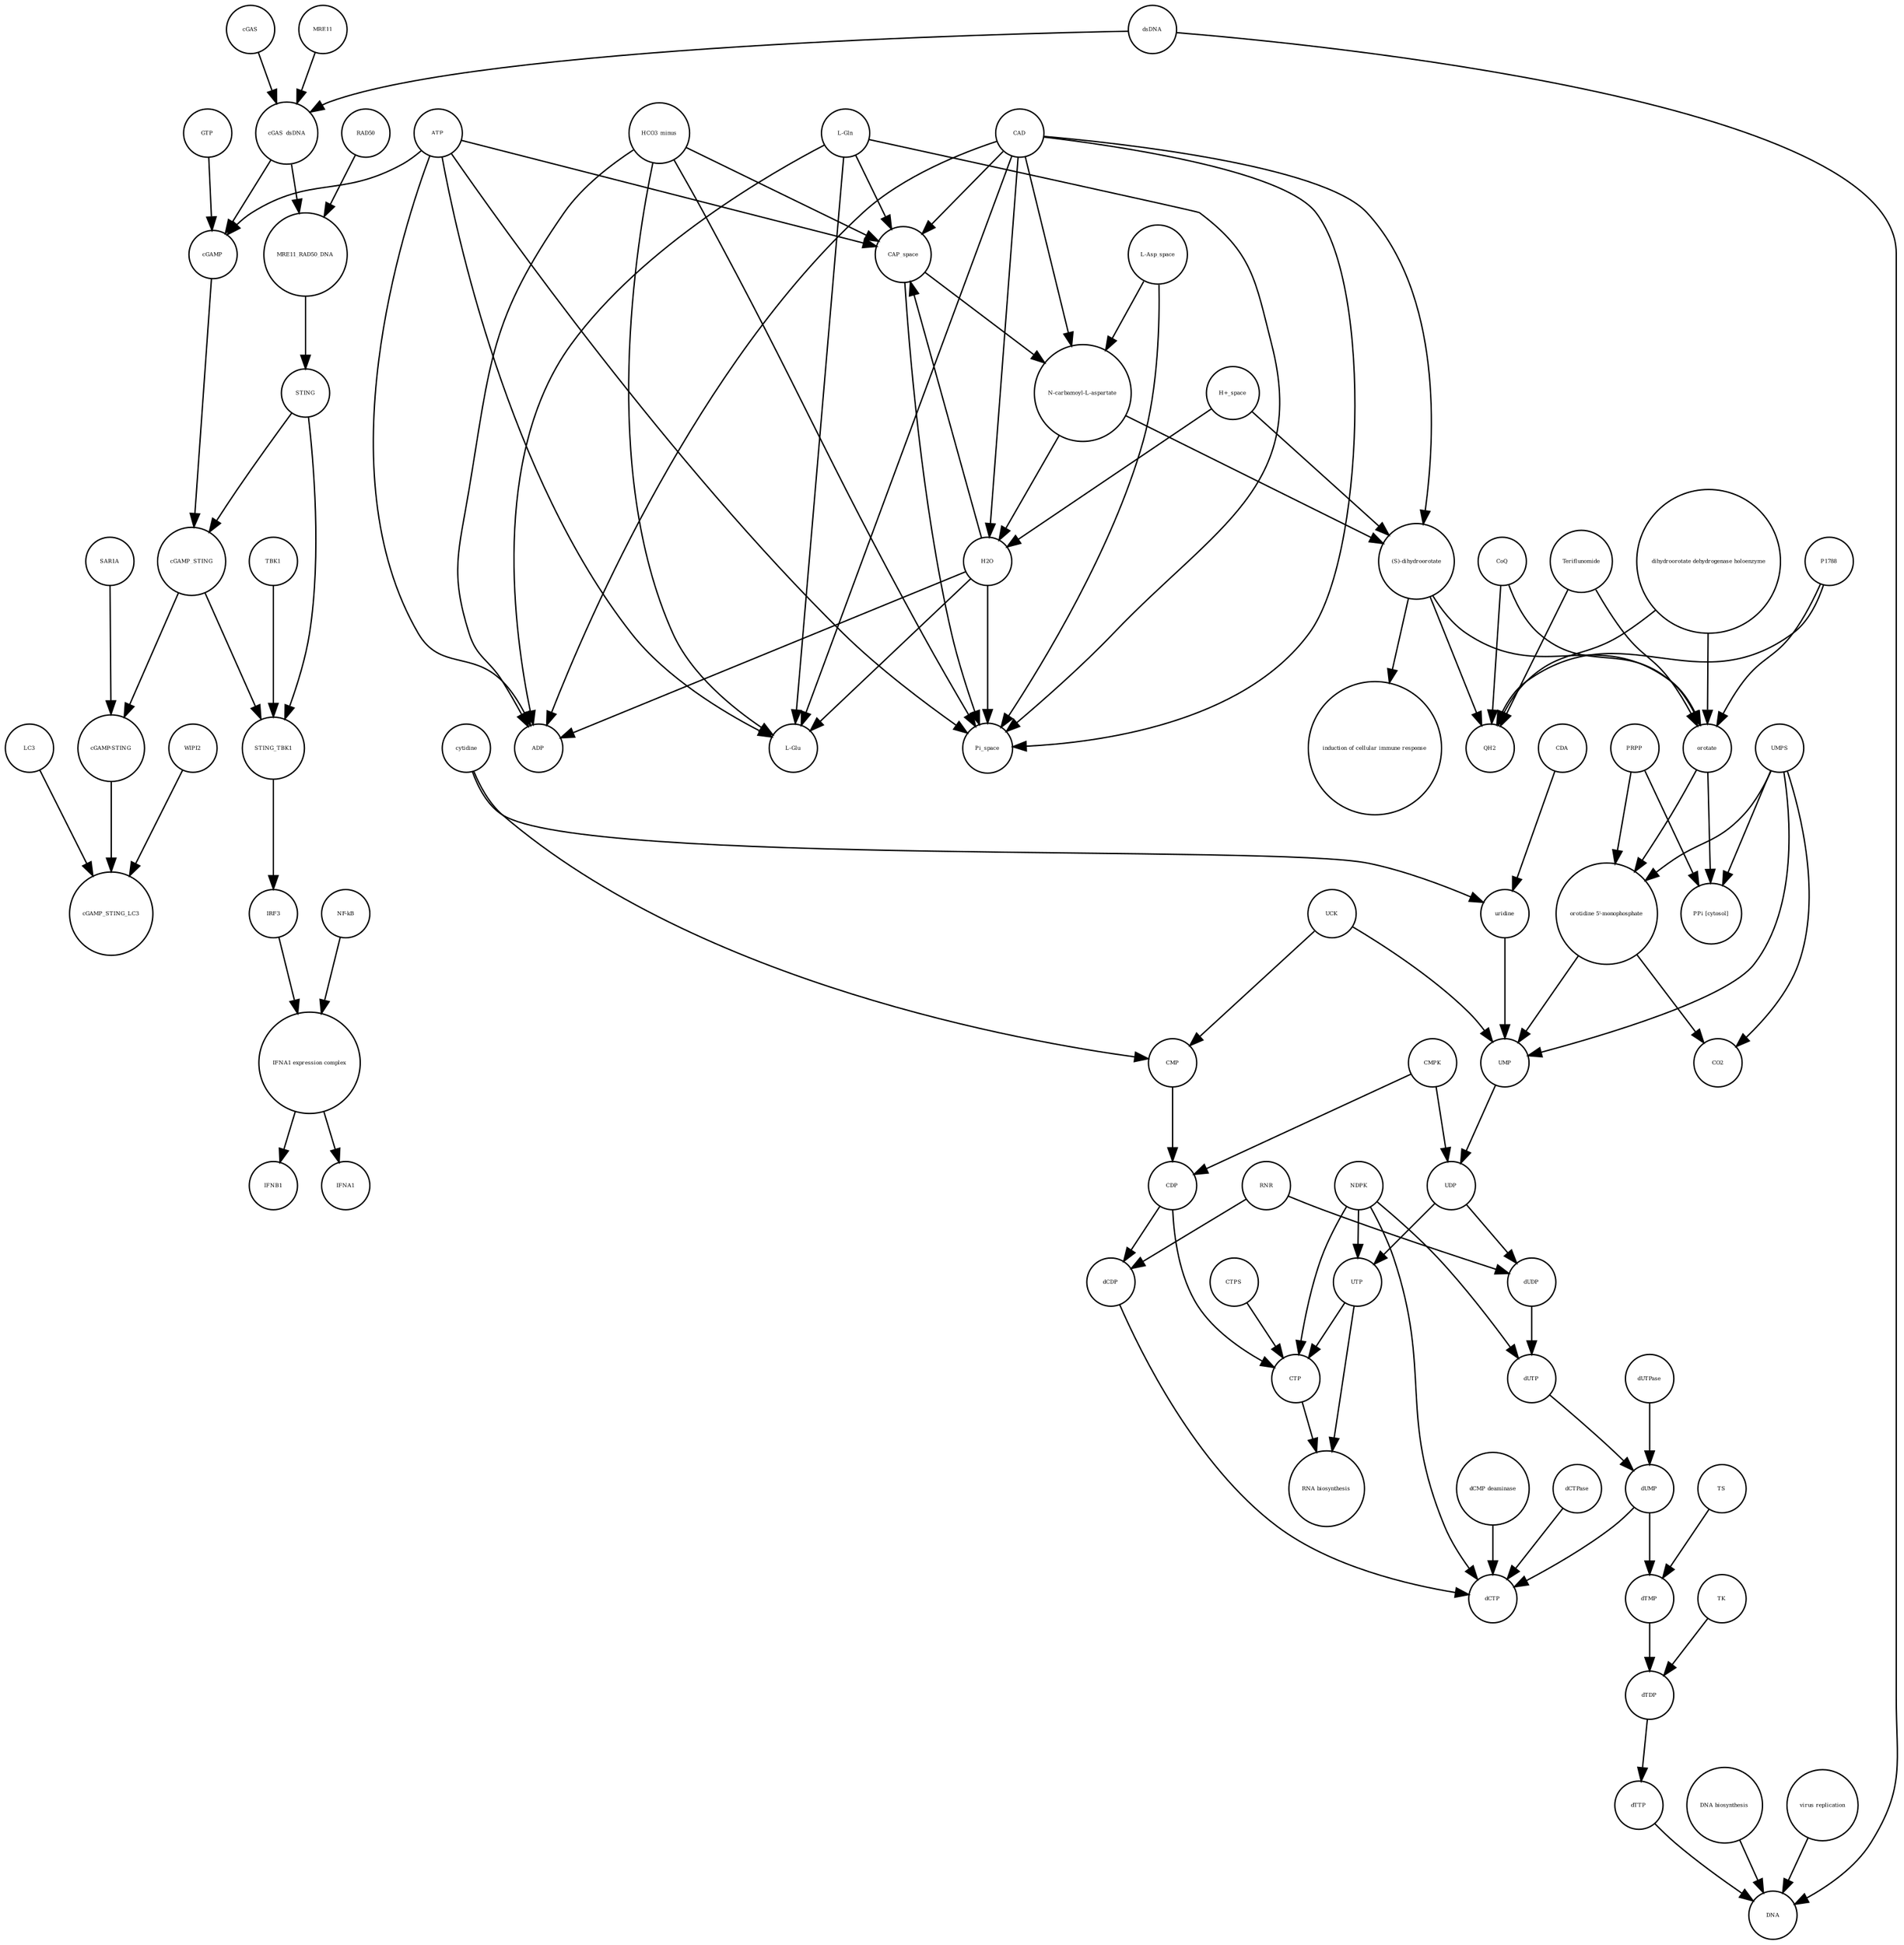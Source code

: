 strict digraph  {
UTP [annotation="", bipartite=0, cls="simple chemical", fontsize=4, label=UTP, shape=circle];
"RNA biosynthesis" [annotation="urn_miriam_obo.go_GO%3A0032774", bipartite=0, cls=phenotype, fontsize=4, label="RNA biosynthesis", shape=circle];
CTP [annotation="", bipartite=0, cls="simple chemical", fontsize=4, label=CTP, shape=circle];
"(S)-dihydroorotate" [annotation="", bipartite=0, cls="simple chemical", fontsize=4, label="(S)-dihydroorotate", shape=circle];
"induction of cellular immune response" [annotation="", bipartite=0, cls=phenotype, fontsize=4, label="induction of cellular immune response", shape=circle];
RNR [annotation="", bipartite=0, cls=macromolecule, fontsize=4, label=RNR, shape=circle];
"DNA biosynthesis" [annotation="urn_miriam_obo.go_GO%3A0071897", bipartite=0, cls=phenotype, fontsize=4, label="DNA biosynthesis", shape=circle];
cGAMP [annotation="", bipartite=0, cls="simple chemical", fontsize=4, label=cGAMP, shape=circle];
CoQ [annotation="", bipartite=0, cls="simple chemical", fontsize=4, label=CoQ, shape=circle];
dTTP [annotation="", bipartite=0, cls="simple chemical", fontsize=4, label=dTTP, shape=circle];
"PPi [cytosol]" [annotation="", bipartite=0, cls="simple chemical", fontsize=4, label="PPi [cytosol]", shape=circle];
uridine [annotation="", bipartite=0, cls="simple chemical", fontsize=4, label=uridine, shape=circle];
dCDP [annotation="", bipartite=0, cls="simple chemical", fontsize=4, label=dCDP, shape=circle];
orotate [annotation="", bipartite=0, cls="simple chemical", fontsize=4, label=orotate, shape=circle];
HCO3_minus [annotation="", bipartite=0, cls="simple chemical", fontsize=4, label=HCO3_minus, shape=circle];
UMP [annotation="", bipartite=0, cls="simple chemical", fontsize=4, label=UMP, shape=circle];
WIPI2 [annotation="", bipartite=0, cls=macromolecule, fontsize=4, label=WIPI2, shape=circle];
"virus replication" [annotation="", bipartite=0, cls=phenotype, fontsize=4, label="virus replication", shape=circle];
IRF3 [annotation="", bipartite=0, cls="macromolecule multimer", fontsize=4, label=IRF3, shape=circle];
cGAS_dsDNA [annotation="", bipartite=0, cls=complex, fontsize=4, label=cGAS_dsDNA, shape=circle];
"NF-kB" [annotation="", bipartite=0, cls=complex, fontsize=4, label="NF-kB", shape=circle];
STING_TBK1 [annotation="", bipartite=0, cls=complex, fontsize=4, label=STING_TBK1, shape=circle];
"orotidine 5'-monophosphate" [annotation="", bipartite=0, cls="simple chemical", fontsize=4, label="orotidine 5'-monophosphate", shape=circle];
CO2 [annotation="", bipartite=0, cls="simple chemical", fontsize=4, label=CO2, shape=circle];
STING [annotation="", bipartite=0, cls="macromolecule multimer", fontsize=4, label=STING, shape=circle];
MRE11_RAD50_DNA [annotation="", bipartite=0, cls=complex, fontsize=4, label=MRE11_RAD50_DNA, shape=circle];
dCTP [annotation="", bipartite=0, cls="simple chemical", fontsize=4, label=dCTP, shape=circle];
IFNA1 [annotation="", bipartite=0, cls="nucleic acid feature", fontsize=4, label=IFNA1, shape=circle];
UCK [annotation="", bipartite=0, cls=macromolecule, fontsize=4, label=UCK, shape=circle];
CMP [annotation="", bipartite=0, cls="simple chemical", fontsize=4, label=CMP, shape=circle];
"L-Glu" [annotation="", bipartite=0, cls="simple chemical", fontsize=4, label="L-Glu", shape=circle];
dUTP [annotation="", bipartite=0, cls="simple chemical", fontsize=4, label=dUTP, shape=circle];
Pi_space [annotation="", bipartite=0, cls="simple chemical", fontsize=4, label=Pi_space, shape=circle];
"dCMP deaminase" [annotation="", bipartite=0, cls=macromolecule, fontsize=4, label="dCMP deaminase", shape=circle];
TS [annotation="", bipartite=0, cls=macromolecule, fontsize=4, label=TS, shape=circle];
GTP [annotation="", bipartite=0, cls="simple chemical", fontsize=4, label=GTP, shape=circle];
TK [annotation="", bipartite=0, cls=macromolecule, fontsize=4, label=TK, shape=circle];
"IFNA1 expression complex" [annotation="", bipartite=0, cls=complex, fontsize=4, label="IFNA1 expression complex", shape=circle];
"N-carbamoyl-L-aspartate" [annotation="", bipartite=0, cls="simple chemical", fontsize=4, label="N-carbamoyl-L-aspartate", shape=circle];
Teriflunomide [annotation="", bipartite=0, cls="simple chemical", fontsize=4, label=Teriflunomide, shape=circle];
CDA [annotation="", bipartite=0, cls=macromolecule, fontsize=4, label=CDA, shape=circle];
"dihydroorotate dehydrogenase holoenzyme" [annotation="", bipartite=0, cls="simple chemical", fontsize=4, label="dihydroorotate dehydrogenase holoenzyme", shape=circle];
dUMP [annotation="", bipartite=0, cls="simple chemical", fontsize=4, label=dUMP, shape=circle];
dTDP [annotation="", bipartite=0, cls="simple chemical", fontsize=4, label=dTDP, shape=circle];
cGAMP_STING [annotation="", bipartite=0, cls=complex, fontsize=4, label=cGAMP_STING, shape=circle];
cytidine [annotation="", bipartite=0, cls="simple chemical", fontsize=4, label=cytidine, shape=circle];
MRE11 [annotation="", bipartite=0, cls="macromolecule multimer", fontsize=4, label=MRE11, shape=circle];
cGAMP_STING_LC3 [annotation="", bipartite=0, cls=complex, fontsize=4, label=cGAMP_STING_LC3, shape=circle];
DNA [annotation="", bipartite=0, cls="nucleic acid feature", fontsize=4, label=DNA, shape=circle];
dCTPase [annotation="", bipartite=0, cls=macromolecule, fontsize=4, label=dCTPase, shape=circle];
dTMP [annotation="", bipartite=0, cls="simple chemical", fontsize=4, label=dTMP, shape=circle];
"L-Gln" [annotation="", bipartite=0, cls="simple chemical", fontsize=4, label="L-Gln", shape=circle];
ATP [annotation="", bipartite=0, cls="simple chemical", fontsize=4, label=ATP, shape=circle];
RAD50 [annotation="", bipartite=0, cls="macromolecule multimer", fontsize=4, label=RAD50, shape=circle];
P1788 [annotation="", bipartite=0, cls="simple chemical", fontsize=4, label=P1788, shape=circle];
PRPP [annotation="", bipartite=0, cls="simple chemical", fontsize=4, label=PRPP, shape=circle];
CAD [annotation="", bipartite=0, cls=macromolecule, fontsize=4, label=CAD, shape=circle];
"L-Asp_space" [annotation="", bipartite=0, cls="simple chemical", fontsize=4, label="L-Asp_space", shape=circle];
"cGAMP-STING" [annotation="", bipartite=0, cls=complex, fontsize=4, label="cGAMP-STING", shape=circle];
NDPK [annotation="", bipartite=0, cls=macromolecule, fontsize=4, label=NDPK, shape=circle];
UDP [annotation="", bipartite=0, cls="simple chemical", fontsize=4, label=UDP, shape=circle];
dsDNA [annotation="", bipartite=0, cls="simple chemical", fontsize=4, label=dsDNA, shape=circle];
ADP [annotation="", bipartite=0, cls="simple chemical", fontsize=4, label=ADP, shape=circle];
"H+_space" [annotation="", bipartite=0, cls="simple chemical", fontsize=4, label="H+_space", shape=circle];
TBK1 [annotation="", bipartite=0, cls=macromolecule, fontsize=4, label=TBK1, shape=circle];
LC3 [annotation="", bipartite=0, cls=macromolecule, fontsize=4, label=LC3, shape=circle];
QH2 [annotation="", bipartite=0, cls="simple chemical", fontsize=4, label=QH2, shape=circle];
H2O [annotation="", bipartite=0, cls="simple chemical", fontsize=4, label=H2O, shape=circle];
CDP [annotation="", bipartite=0, cls="simple chemical", fontsize=4, label=CDP, shape=circle];
CTPS [annotation="", bipartite=0, cls=macromolecule, fontsize=4, label=CTPS, shape=circle];
dUDP [annotation="", bipartite=0, cls="simple chemical", fontsize=4, label=dUDP, shape=circle];
SAR1A [annotation="", bipartite=0, cls=macromolecule, fontsize=4, label=SAR1A, shape=circle];
dUTPase [annotation="", bipartite=0, cls=macromolecule, fontsize=4, label=dUTPase, shape=circle];
cGAS [annotation="", bipartite=0, cls=macromolecule, fontsize=4, label=cGAS, shape=circle];
CMPK [annotation="", bipartite=0, cls=macromolecule, fontsize=4, label=CMPK, shape=circle];
UMPS [annotation="", bipartite=0, cls="macromolecule multimer", fontsize=4, label=UMPS, shape=circle];
IFNB1 [annotation="", bipartite=0, cls="nucleic acid feature", fontsize=4, label=IFNB1, shape=circle];
CAP_space [annotation="", bipartite=0, cls="simple chemical", fontsize=4, label=CAP_space, shape=circle];
UTP -> "RNA biosynthesis"  [annotation="", interaction_type="necessary stimulation"];
UTP -> CTP  [annotation="", interaction_type=production];
CTP -> "RNA biosynthesis"  [annotation="", interaction_type="necessary stimulation"];
"(S)-dihydroorotate" -> "induction of cellular immune response"  [annotation="", interaction_type="necessary stimulation"];
"(S)-dihydroorotate" -> QH2  [annotation="", interaction_type=production];
"(S)-dihydroorotate" -> orotate  [annotation="", interaction_type=production];
RNR -> dUDP  [annotation="", interaction_type=catalysis];
RNR -> dCDP  [annotation="", interaction_type=catalysis];
"DNA biosynthesis" -> DNA  [annotation="", interaction_type=catalysis];
cGAMP -> cGAMP_STING  [annotation="", interaction_type=production];
CoQ -> QH2  [annotation="", interaction_type=production];
CoQ -> orotate  [annotation="", interaction_type=production];
dTTP -> DNA  [annotation="", interaction_type=production];
uridine -> UMP  [annotation="", interaction_type=production];
dCDP -> dCTP  [annotation="", interaction_type=production];
orotate -> "orotidine 5'-monophosphate"  [annotation="", interaction_type=production];
orotate -> "PPi [cytosol]"  [annotation="", interaction_type=production];
HCO3_minus -> ADP  [annotation="", interaction_type=production];
HCO3_minus -> "L-Glu"  [annotation="", interaction_type=production];
HCO3_minus -> Pi_space  [annotation="", interaction_type=production];
HCO3_minus -> CAP_space  [annotation="", interaction_type=production];
UMP -> UDP  [annotation="", interaction_type=production];
WIPI2 -> cGAMP_STING_LC3  [annotation="", interaction_type=catalysis];
"virus replication" -> DNA  [annotation="", interaction_type=inhibition];
IRF3 -> "IFNA1 expression complex"  [annotation="", interaction_type=production];
cGAS_dsDNA -> cGAMP  [annotation="", interaction_type=catalysis];
cGAS_dsDNA -> MRE11_RAD50_DNA  [annotation="", interaction_type=production];
"NF-kB" -> "IFNA1 expression complex"  [annotation="", interaction_type=production];
STING_TBK1 -> IRF3  [annotation="", interaction_type=catalysis];
"orotidine 5'-monophosphate" -> CO2  [annotation="", interaction_type=production];
"orotidine 5'-monophosphate" -> UMP  [annotation="", interaction_type=production];
STING -> cGAMP_STING  [annotation="", interaction_type=production];
STING -> STING_TBK1  [annotation="", interaction_type=production];
MRE11_RAD50_DNA -> STING  [annotation="", interaction_type=catalysis];
UCK -> UMP  [annotation="", interaction_type=catalysis];
UCK -> CMP  [annotation="", interaction_type=catalysis];
CMP -> CDP  [annotation="", interaction_type=production];
dUTP -> dUMP  [annotation="", interaction_type=production];
"dCMP deaminase" -> dCTP  [annotation="", interaction_type=catalysis];
TS -> dTMP  [annotation="", interaction_type=catalysis];
GTP -> cGAMP  [annotation="", interaction_type=production];
TK -> dTDP  [annotation="", interaction_type=catalysis];
"IFNA1 expression complex" -> IFNB1  [annotation="", interaction_type=stimulation];
"IFNA1 expression complex" -> IFNA1  [annotation="", interaction_type=stimulation];
"N-carbamoyl-L-aspartate" -> "(S)-dihydroorotate"  [annotation="", interaction_type=production];
"N-carbamoyl-L-aspartate" -> H2O  [annotation="", interaction_type=production];
Teriflunomide -> QH2  [annotation=urn_miriam_reactome_REACT_1698, interaction_type=inhibition];
Teriflunomide -> orotate  [annotation=urn_miriam_reactome_REACT_1698, interaction_type=inhibition];
CDA -> uridine  [annotation="", interaction_type=catalysis];
"dihydroorotate dehydrogenase holoenzyme" -> QH2  [annotation=urn_miriam_reactome_REACT_1698, interaction_type=catalysis];
"dihydroorotate dehydrogenase holoenzyme" -> orotate  [annotation=urn_miriam_reactome_REACT_1698, interaction_type=catalysis];
dUMP -> dCTP  [annotation="", interaction_type=production];
dUMP -> dTMP  [annotation="", interaction_type=production];
dTDP -> dTTP  [annotation="", interaction_type=production];
cGAMP_STING -> STING_TBK1  [annotation="", interaction_type=production];
cGAMP_STING -> "cGAMP-STING"  [annotation="", interaction_type=production];
cytidine -> uridine  [annotation="", interaction_type=production];
cytidine -> CMP  [annotation="", interaction_type=production];
MRE11 -> cGAS_dsDNA  [annotation="", interaction_type=production];
dCTPase -> dCTP  [annotation="", interaction_type=catalysis];
dTMP -> dTDP  [annotation="", interaction_type=production];
"L-Gln" -> ADP  [annotation="", interaction_type=production];
"L-Gln" -> "L-Glu"  [annotation="", interaction_type=production];
"L-Gln" -> Pi_space  [annotation="", interaction_type=production];
"L-Gln" -> CAP_space  [annotation="", interaction_type=production];
ATP -> ADP  [annotation="", interaction_type=production];
ATP -> "L-Glu"  [annotation="", interaction_type=production];
ATP -> Pi_space  [annotation="", interaction_type=production];
ATP -> CAP_space  [annotation="", interaction_type=production];
ATP -> cGAMP  [annotation="", interaction_type=production];
RAD50 -> MRE11_RAD50_DNA  [annotation="", interaction_type=production];
P1788 -> QH2  [annotation=urn_miriam_reactome_REACT_1698, interaction_type=inhibition];
P1788 -> orotate  [annotation=urn_miriam_reactome_REACT_1698, interaction_type=inhibition];
PRPP -> "orotidine 5'-monophosphate"  [annotation="", interaction_type=production];
PRPP -> "PPi [cytosol]"  [annotation="", interaction_type=production];
CAD -> ADP  [annotation=urn_miriam_reactome_REACT_1698, interaction_type=catalysis];
CAD -> "L-Glu"  [annotation=urn_miriam_reactome_REACT_1698, interaction_type=catalysis];
CAD -> Pi_space  [annotation=urn_miriam_reactome_REACT_1698, interaction_type=catalysis];
CAD -> CAP_space  [annotation=urn_miriam_reactome_REACT_1698, interaction_type=catalysis];
CAD -> "N-carbamoyl-L-aspartate"  [annotation=urn_miriam_reactome_REACT_1698, interaction_type=catalysis];
CAD -> H2O  [annotation=urn_miriam_reactome_REACT_1698, interaction_type=catalysis];
CAD -> "(S)-dihydroorotate"  [annotation=urn_miriam_reactome_REACT_1698, interaction_type=catalysis];
"L-Asp_space" -> Pi_space  [annotation="", interaction_type=production];
"L-Asp_space" -> "N-carbamoyl-L-aspartate"  [annotation="", interaction_type=production];
"cGAMP-STING" -> cGAMP_STING_LC3  [annotation="", interaction_type=production];
NDPK -> UTP  [annotation="", interaction_type=catalysis];
NDPK -> dUTP  [annotation="", interaction_type=catalysis];
NDPK -> dCTP  [annotation="", interaction_type=catalysis];
NDPK -> CTP  [annotation="", interaction_type=catalysis];
UDP -> UTP  [annotation="", interaction_type=production];
UDP -> dUDP  [annotation="", interaction_type=production];
dsDNA -> cGAS_dsDNA  [annotation="", interaction_type=production];
dsDNA -> DNA  [annotation="", interaction_type=production];
"H+_space" -> "(S)-dihydroorotate"  [annotation="", interaction_type=production];
"H+_space" -> H2O  [annotation="", interaction_type=production];
TBK1 -> STING_TBK1  [annotation="", interaction_type=production];
LC3 -> cGAMP_STING_LC3  [annotation="", interaction_type=production];
H2O -> ADP  [annotation="", interaction_type=production];
H2O -> "L-Glu"  [annotation="", interaction_type=production];
H2O -> Pi_space  [annotation="", interaction_type=production];
H2O -> CAP_space  [annotation="", interaction_type=production];
CDP -> CTP  [annotation="", interaction_type=production];
CDP -> dCDP  [annotation="", interaction_type=production];
CTPS -> CTP  [annotation="", interaction_type=catalysis];
dUDP -> dUTP  [annotation="", interaction_type=production];
SAR1A -> "cGAMP-STING"  [annotation="", interaction_type=catalysis];
dUTPase -> dUMP  [annotation="", interaction_type=catalysis];
cGAS -> cGAS_dsDNA  [annotation="", interaction_type=production];
CMPK -> CDP  [annotation="", interaction_type=catalysis];
CMPK -> UDP  [annotation="", interaction_type=catalysis];
UMPS -> "orotidine 5'-monophosphate"  [annotation=urn_miriam_reactome_REACT_1698, interaction_type=catalysis];
UMPS -> "PPi [cytosol]"  [annotation=urn_miriam_reactome_REACT_1698, interaction_type=catalysis];
UMPS -> CO2  [annotation=urn_miriam_reactome_REACT_1698, interaction_type=catalysis];
UMPS -> UMP  [annotation=urn_miriam_reactome_REACT_1698, interaction_type=catalysis];
CAP_space -> Pi_space  [annotation="", interaction_type=production];
CAP_space -> "N-carbamoyl-L-aspartate"  [annotation="", interaction_type=production];
}
